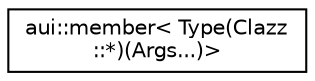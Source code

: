 digraph "Graphical Class Hierarchy"
{
 // LATEX_PDF_SIZE
  edge [fontname="Helvetica",fontsize="10",labelfontname="Helvetica",labelfontsize="10"];
  node [fontname="Helvetica",fontsize="10",shape=record];
  rankdir="LR";
  Node0 [label="aui::member\< Type(Clazz\l::*)(Args...)\>",height=0.2,width=0.4,color="black", fillcolor="white", style="filled",URL="$structaui_1_1member_3_01Type_07Clazz_1_1_5_08_07Args_8_8_8_08_4.html",tooltip=" "];
}
